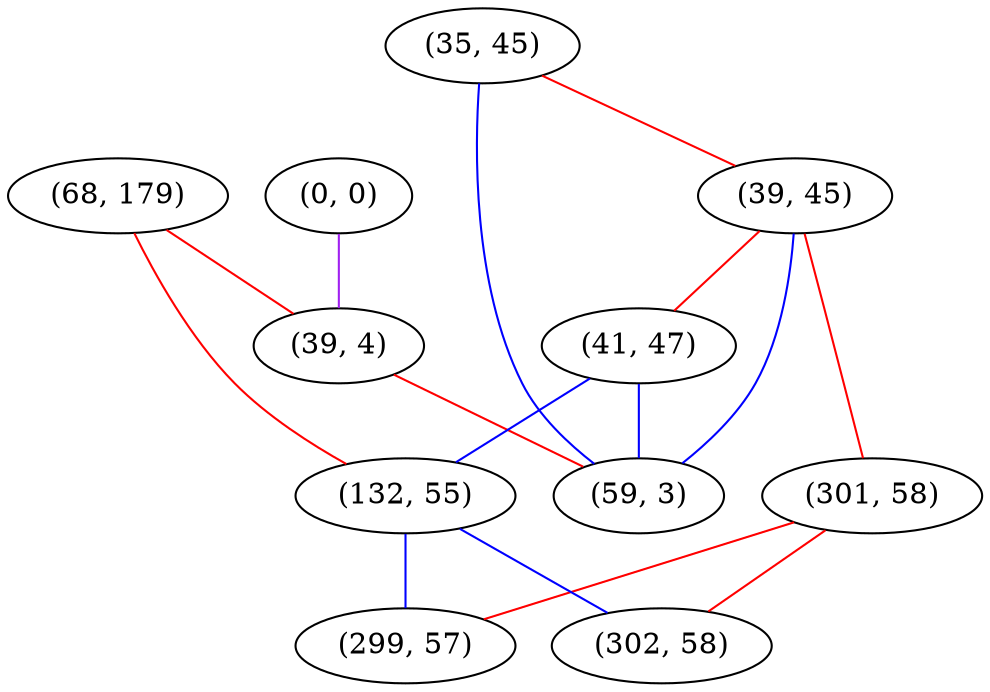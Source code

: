 graph "" {
"(0, 0)";
"(68, 179)";
"(35, 45)";
"(39, 45)";
"(301, 58)";
"(39, 4)";
"(41, 47)";
"(132, 55)";
"(302, 58)";
"(299, 57)";
"(59, 3)";
"(0, 0)" -- "(39, 4)"  [color=purple, key=0, weight=4];
"(68, 179)" -- "(39, 4)"  [color=red, key=0, weight=1];
"(68, 179)" -- "(132, 55)"  [color=red, key=0, weight=1];
"(35, 45)" -- "(39, 45)"  [color=red, key=0, weight=1];
"(35, 45)" -- "(59, 3)"  [color=blue, key=0, weight=3];
"(39, 45)" -- "(41, 47)"  [color=red, key=0, weight=1];
"(39, 45)" -- "(301, 58)"  [color=red, key=0, weight=1];
"(39, 45)" -- "(59, 3)"  [color=blue, key=0, weight=3];
"(301, 58)" -- "(299, 57)"  [color=red, key=0, weight=1];
"(301, 58)" -- "(302, 58)"  [color=red, key=0, weight=1];
"(39, 4)" -- "(59, 3)"  [color=red, key=0, weight=1];
"(41, 47)" -- "(132, 55)"  [color=blue, key=0, weight=3];
"(41, 47)" -- "(59, 3)"  [color=blue, key=0, weight=3];
"(132, 55)" -- "(299, 57)"  [color=blue, key=0, weight=3];
"(132, 55)" -- "(302, 58)"  [color=blue, key=0, weight=3];
}
